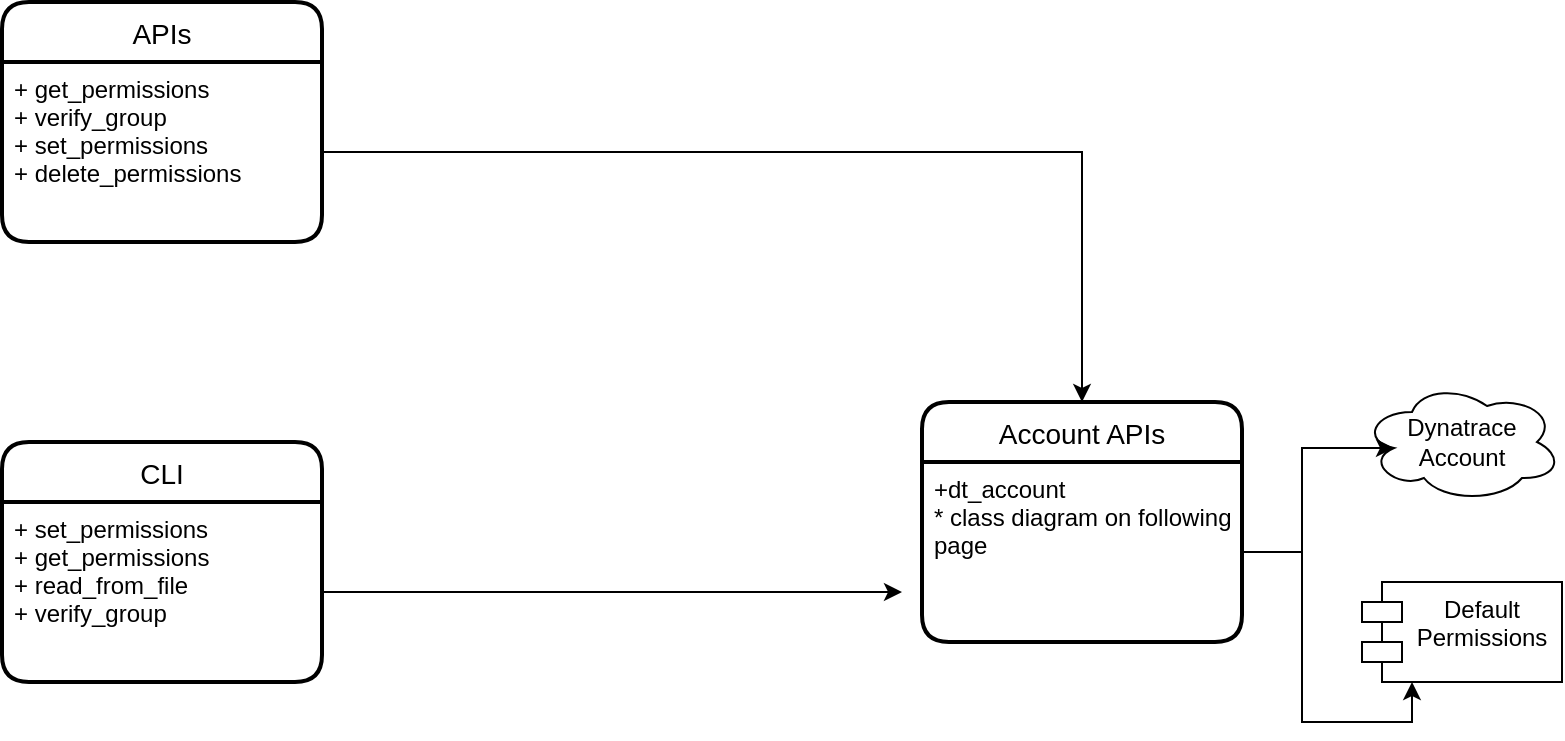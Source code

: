 <mxfile version="14.6.13" type="device" pages="3"><diagram id="btlbe9_zF83lc_cJvsrd" name="Component"><mxGraphModel dx="1024" dy="584" grid="0" gridSize="10" guides="1" tooltips="1" connect="1" arrows="1" fold="1" page="1" pageScale="1" pageWidth="850" pageHeight="1100" math="0" shadow="0"><root><mxCell id="QwHSaX7i_nGnhkr8WocV-0"/><mxCell id="QwHSaX7i_nGnhkr8WocV-1" parent="QwHSaX7i_nGnhkr8WocV-0"/><mxCell id="VSLQQB4DRnkv7CrsZZM9-0" value="Dynatrace Account" style="ellipse;shape=cloud;whiteSpace=wrap;html=1;align=center;" vertex="1" parent="QwHSaX7i_nGnhkr8WocV-1"><mxGeometry x="710" y="320" width="100" height="60" as="geometry"/></mxCell><mxCell id="VSLQQB4DRnkv7CrsZZM9-1" value="APIs" style="swimlane;childLayout=stackLayout;horizontal=1;startSize=30;horizontalStack=0;rounded=1;fontSize=14;fontStyle=0;strokeWidth=2;resizeParent=0;resizeLast=1;shadow=0;dashed=0;align=center;" vertex="1" parent="QwHSaX7i_nGnhkr8WocV-1"><mxGeometry x="30" y="130" width="160" height="120" as="geometry"/></mxCell><mxCell id="VSLQQB4DRnkv7CrsZZM9-2" value="+ get_permissions&#10;+ verify_group&#10;+ set_permissions&#10;+ delete_permissions" style="align=left;strokeColor=none;fillColor=none;spacingLeft=4;fontSize=12;verticalAlign=top;resizable=0;rotatable=0;part=1;" vertex="1" parent="VSLQQB4DRnkv7CrsZZM9-1"><mxGeometry y="30" width="160" height="90" as="geometry"/></mxCell><mxCell id="VSLQQB4DRnkv7CrsZZM9-3" value="CLI" style="swimlane;childLayout=stackLayout;horizontal=1;startSize=30;horizontalStack=0;rounded=1;fontSize=14;fontStyle=0;strokeWidth=2;resizeParent=0;resizeLast=1;shadow=0;dashed=0;align=center;" vertex="1" parent="QwHSaX7i_nGnhkr8WocV-1"><mxGeometry x="30" y="350" width="160" height="120" as="geometry"/></mxCell><mxCell id="VSLQQB4DRnkv7CrsZZM9-4" value="+ set_permissions&#10;+ get_permissions&#10;+ read_from_file&#10;+ verify_group" style="align=left;strokeColor=none;fillColor=none;spacingLeft=4;fontSize=12;verticalAlign=top;resizable=0;rotatable=0;part=1;" vertex="1" parent="VSLQQB4DRnkv7CrsZZM9-3"><mxGeometry y="30" width="160" height="90" as="geometry"/></mxCell><mxCell id="VSLQQB4DRnkv7CrsZZM9-7" value="Account APIs" style="swimlane;childLayout=stackLayout;horizontal=1;startSize=30;horizontalStack=0;rounded=1;fontSize=14;fontStyle=0;strokeWidth=2;resizeParent=0;resizeLast=1;shadow=0;dashed=0;align=center;" vertex="1" parent="QwHSaX7i_nGnhkr8WocV-1"><mxGeometry x="490" y="330" width="160" height="120" as="geometry"/></mxCell><mxCell id="VSLQQB4DRnkv7CrsZZM9-8" value="+dt_account&#10;* class diagram on following &#10;page" style="align=left;strokeColor=none;fillColor=none;spacingLeft=4;fontSize=12;verticalAlign=top;resizable=0;rotatable=0;part=1;" vertex="1" parent="VSLQQB4DRnkv7CrsZZM9-7"><mxGeometry y="30" width="160" height="90" as="geometry"/></mxCell><mxCell id="VSLQQB4DRnkv7CrsZZM9-10" value="Default &#10;Permissions" style="shape=module;align=left;spacingLeft=20;align=center;verticalAlign=top;" vertex="1" parent="QwHSaX7i_nGnhkr8WocV-1"><mxGeometry x="710" y="420" width="100" height="50" as="geometry"/></mxCell><mxCell id="VSLQQB4DRnkv7CrsZZM9-11" style="edgeStyle=orthogonalEdgeStyle;rounded=0;orthogonalLoop=1;jettySize=auto;html=1;entryX=0.16;entryY=0.55;entryDx=0;entryDy=0;entryPerimeter=0;" edge="1" parent="QwHSaX7i_nGnhkr8WocV-1" source="VSLQQB4DRnkv7CrsZZM9-8" target="VSLQQB4DRnkv7CrsZZM9-0"><mxGeometry relative="1" as="geometry"/></mxCell><mxCell id="VSLQQB4DRnkv7CrsZZM9-12" style="edgeStyle=orthogonalEdgeStyle;rounded=0;orthogonalLoop=1;jettySize=auto;html=1;entryX=0.25;entryY=1;entryDx=0;entryDy=0;" edge="1" parent="QwHSaX7i_nGnhkr8WocV-1" source="VSLQQB4DRnkv7CrsZZM9-8" target="VSLQQB4DRnkv7CrsZZM9-10"><mxGeometry relative="1" as="geometry"/></mxCell><mxCell id="VSLQQB4DRnkv7CrsZZM9-13" style="edgeStyle=orthogonalEdgeStyle;rounded=0;orthogonalLoop=1;jettySize=auto;html=1;entryX=0.5;entryY=0;entryDx=0;entryDy=0;" edge="1" parent="QwHSaX7i_nGnhkr8WocV-1" source="VSLQQB4DRnkv7CrsZZM9-2" target="VSLQQB4DRnkv7CrsZZM9-7"><mxGeometry relative="1" as="geometry"/></mxCell><mxCell id="VSLQQB4DRnkv7CrsZZM9-14" style="edgeStyle=orthogonalEdgeStyle;rounded=0;orthogonalLoop=1;jettySize=auto;html=1;" edge="1" parent="QwHSaX7i_nGnhkr8WocV-1" source="VSLQQB4DRnkv7CrsZZM9-4"><mxGeometry relative="1" as="geometry"><mxPoint x="480" y="425" as="targetPoint"/></mxGeometry></mxCell></root></mxGraphModel></diagram><diagram id="zZYSle0p5qdhDVnM5NaS" name="class_diagram"><mxGraphModel dx="1024" dy="584" grid="0" gridSize="10" guides="1" tooltips="1" connect="1" arrows="1" fold="1" page="1" pageScale="1" pageWidth="850" pageHeight="1100" math="0" shadow="0"><root><mxCell id="fjhf8_8L4EAYU2M5YUyV-0"/><mxCell id="fjhf8_8L4EAYU2M5YUyV-1" parent="fjhf8_8L4EAYU2M5YUyV-0"/><mxCell id="eDIU8playRakXXEKuCbY-4" value="dt_account" style="swimlane;fontStyle=1;align=center;verticalAlign=top;childLayout=stackLayout;horizontal=1;startSize=26;horizontalStack=0;resizeParent=1;resizeParentMax=0;resizeLast=0;collapsible=1;marginBottom=0;" parent="fjhf8_8L4EAYU2M5YUyV-1" vertex="1"><mxGeometry x="380" y="60" width="430" height="350" as="geometry"/></mxCell><mxCell id="eDIU8playRakXXEKuCbY-5" value="- headers: dict&#10;- permissions_file: str&#10;- account_number: str&#10;- client_id: str&#10;- client_sec: str&#10;- groups: dict&#10;- defaults: dict&#10;- init(self, acc_num, client_id, client_sec): dt_account&#10;- repr(self): string&#10;- bearer_token(self, scope): string&#10;- load_defaults(self): dict&#10;- set_groups(self): d_ict&#10;- get_group_permission(self, group_id)&#10;- delete_group_permission(self, groupinfo)&#10;- set_group_permission(self, groupinfo)&#10;" style="text;strokeColor=none;fillColor=none;align=left;verticalAlign=middle;spacingLeft=4;spacingRight=4;overflow=hidden;rotatable=0;points=[[0,0.5],[1,0.5]];portConstraint=eastwest;horizontal=1;" parent="eDIU8playRakXXEKuCbY-4" vertex="1"><mxGeometry y="26" width="430" height="224" as="geometry"/></mxCell><mxCell id="eDIU8playRakXXEKuCbY-6" value="" style="line;strokeWidth=1;fillColor=none;align=left;verticalAlign=middle;spacingTop=-1;spacingLeft=3;spacingRight=3;rotatable=0;labelPosition=right;points=[];portConstraint=eastwest;" parent="eDIU8playRakXXEKuCbY-4" vertex="1"><mxGeometry y="250" width="430" height="8" as="geometry"/></mxCell><mxCell id="eDIU8playRakXXEKuCbY-7" value="+ group_exists(team_name): bool&#10;+ get_permissions(self, group_name): arr&#10;+ set_default_permissions(self, group_name): bool&#10;+ clear_permissions(self, group_name, user_type): bool" style="text;strokeColor=none;fillColor=none;align=left;verticalAlign=top;spacingLeft=4;spacingRight=4;overflow=hidden;rotatable=0;points=[[0,0.5],[1,0.5]];portConstraint=eastwest;" parent="eDIU8playRakXXEKuCbY-4" vertex="1"><mxGeometry y="258" width="430" height="92" as="geometry"/></mxCell><mxCell id="w88H9XQbJ8P-kabKxTwo-3" style="edgeStyle=orthogonalEdgeStyle;rounded=0;orthogonalLoop=1;jettySize=auto;html=1;entryX=0;entryY=0.081;entryDx=0;entryDy=0;entryPerimeter=0;" parent="fjhf8_8L4EAYU2M5YUyV-1" source="w88H9XQbJ8P-kabKxTwo-0" target="eDIU8playRakXXEKuCbY-5" edge="1"><mxGeometry relative="1" as="geometry"/></mxCell><mxCell id="w88H9XQbJ8P-kabKxTwo-0" value="«interface»&lt;br&gt;&lt;b&gt;CLI&amp;nbsp;&lt;/b&gt;" style="html=1;" parent="fjhf8_8L4EAYU2M5YUyV-1" vertex="1"><mxGeometry x="60" y="80" width="110" height="50" as="geometry"/></mxCell><mxCell id="w88H9XQbJ8P-kabKxTwo-2" style="edgeStyle=orthogonalEdgeStyle;rounded=0;orthogonalLoop=1;jettySize=auto;html=1;exitX=1;exitY=0.5;exitDx=0;exitDy=0;entryX=0.004;entryY=0.189;entryDx=0;entryDy=0;entryPerimeter=0;" parent="fjhf8_8L4EAYU2M5YUyV-1" source="w88H9XQbJ8P-kabKxTwo-1" target="eDIU8playRakXXEKuCbY-7" edge="1"><mxGeometry relative="1" as="geometry"><mxPoint x="360" y="60" as="targetPoint"/></mxGeometry></mxCell><mxCell id="w88H9XQbJ8P-kabKxTwo-1" value="«interface»&lt;br&gt;&lt;b&gt;API&amp;nbsp;&lt;/b&gt;" style="html=1;" parent="fjhf8_8L4EAYU2M5YUyV-1" vertex="1"><mxGeometry x="60" y="310" width="110" height="50" as="geometry"/></mxCell></root></mxGraphModel></diagram><diagram id="_TamcgcSh-JmAM0M1hKt" name="Flow Chart: Set_Groups"><mxGraphModel dx="1024" dy="584" grid="0" gridSize="10" guides="1" tooltips="1" connect="1" arrows="1" fold="1" page="1" pageScale="1" pageWidth="850" pageHeight="1100" math="0" shadow="0"><root><mxCell id="IKwmiM03i70YJMceH-Vs-0"/><mxCell id="IKwmiM03i70YJMceH-Vs-1" parent="IKwmiM03i70YJMceH-Vs-0"/><mxCell id="IKwmiM03i70YJMceH-Vs-10" style="edgeStyle=orthogonalEdgeStyle;rounded=0;orthogonalLoop=1;jettySize=auto;html=1;entryX=0.5;entryY=0;entryDx=0;entryDy=0;entryPerimeter=0;" edge="1" parent="IKwmiM03i70YJMceH-Vs-1" target="IKwmiM03i70YJMceH-Vs-5"><mxGeometry relative="1" as="geometry"><mxPoint x="310" y="80" as="sourcePoint"/></mxGeometry></mxCell><mxCell id="IKwmiM03i70YJMceH-Vs-2" value="" style="ellipse;html=1;shape=startState;fillColor=#000000;strokeColor=#ff0000;" vertex="1" parent="IKwmiM03i70YJMceH-Vs-1"><mxGeometry x="294" y="50" width="30" height="30" as="geometry"/></mxCell><mxCell id="IKwmiM03i70YJMceH-Vs-7" value="Null" style="edgeStyle=orthogonalEdgeStyle;rounded=0;orthogonalLoop=1;jettySize=auto;html=1;" edge="1" parent="IKwmiM03i70YJMceH-Vs-1" source="IKwmiM03i70YJMceH-Vs-5" target="IKwmiM03i70YJMceH-Vs-6"><mxGeometry relative="1" as="geometry"/></mxCell><mxCell id="eS5lTxGO1eG9e-4SQssG-3" style="edgeStyle=orthogonalEdgeStyle;rounded=0;orthogonalLoop=1;jettySize=auto;html=1;entryX=0.5;entryY=1;entryDx=0;entryDy=0;" edge="1" parent="IKwmiM03i70YJMceH-Vs-1" source="IKwmiM03i70YJMceH-Vs-5" target="IKwmiM03i70YJMceH-Vs-21"><mxGeometry relative="1" as="geometry"><mxPoint x="340" y="510" as="targetPoint"/><Array as="points"><mxPoint x="550" y="150"/><mxPoint x="550" y="580"/><mxPoint x="310" y="580"/></Array></mxGeometry></mxCell><mxCell id="IKwmiM03i70YJMceH-Vs-5" value="check local groups" style="strokeWidth=2;html=1;shape=mxgraph.flowchart.decision;whiteSpace=wrap;" vertex="1" parent="IKwmiM03i70YJMceH-Vs-1"><mxGeometry x="260" y="100" width="100" height="100" as="geometry"/></mxCell><mxCell id="IKwmiM03i70YJMceH-Vs-12" value="Query Groups" style="edgeStyle=orthogonalEdgeStyle;rounded=0;orthogonalLoop=1;jettySize=auto;html=1;entryX=0.952;entryY=0.577;entryDx=0;entryDy=0;entryPerimeter=0;" edge="1" parent="IKwmiM03i70YJMceH-Vs-1" source="IKwmiM03i70YJMceH-Vs-6" target="IKwmiM03i70YJMceH-Vs-11"><mxGeometry relative="1" as="geometry"><mxPoint x="310" y="370" as="targetPoint"/></mxGeometry></mxCell><mxCell id="IKwmiM03i70YJMceH-Vs-14" style="edgeStyle=orthogonalEdgeStyle;rounded=0;orthogonalLoop=1;jettySize=auto;html=1;" edge="1" parent="IKwmiM03i70YJMceH-Vs-1" source="IKwmiM03i70YJMceH-Vs-6" target="IKwmiM03i70YJMceH-Vs-13"><mxGeometry relative="1" as="geometry"/></mxCell><mxCell id="IKwmiM03i70YJMceH-Vs-6" value="Set Groups" style="rounded=1;whiteSpace=wrap;html=1;absoluteArcSize=1;arcSize=14;strokeWidth=2;" vertex="1" parent="IKwmiM03i70YJMceH-Vs-1"><mxGeometry x="275" y="260" width="70" height="60" as="geometry"/></mxCell><mxCell id="eS5lTxGO1eG9e-4SQssG-0" value="API Result" style="edgeStyle=orthogonalEdgeStyle;rounded=0;orthogonalLoop=1;jettySize=auto;html=1;entryX=0.25;entryY=1;entryDx=0;entryDy=0;" edge="1" parent="IKwmiM03i70YJMceH-Vs-1" source="IKwmiM03i70YJMceH-Vs-11" target="IKwmiM03i70YJMceH-Vs-6"><mxGeometry relative="1" as="geometry"><Array as="points"><mxPoint x="120" y="340"/><mxPoint x="293" y="340"/></Array></mxGeometry></mxCell><mxCell id="IKwmiM03i70YJMceH-Vs-11" value="Dynatrace" style="ellipse;shape=cloud;whiteSpace=wrap;html=1;align=center;" vertex="1" parent="IKwmiM03i70YJMceH-Vs-1"><mxGeometry x="70" y="255" width="100" height="60" as="geometry"/></mxCell><mxCell id="IKwmiM03i70YJMceH-Vs-17" value="2XX" style="edgeStyle=orthogonalEdgeStyle;rounded=0;orthogonalLoop=1;jettySize=auto;html=1;entryX=0;entryY=0.5;entryDx=0;entryDy=0;" edge="1" parent="IKwmiM03i70YJMceH-Vs-1" source="IKwmiM03i70YJMceH-Vs-13" target="IKwmiM03i70YJMceH-Vs-16"><mxGeometry relative="1" as="geometry"/></mxCell><mxCell id="eS5lTxGO1eG9e-4SQssG-1" value="!= 2XX" style="edgeStyle=orthogonalEdgeStyle;rounded=0;orthogonalLoop=1;jettySize=auto;html=1;entryX=0.5;entryY=0;entryDx=0;entryDy=0;" edge="1" parent="IKwmiM03i70YJMceH-Vs-1" source="IKwmiM03i70YJMceH-Vs-13" target="IKwmiM03i70YJMceH-Vs-21"><mxGeometry relative="1" as="geometry"/></mxCell><mxCell id="IKwmiM03i70YJMceH-Vs-13" value="API Result" style="shape=rhombus;perimeter=rhombusPerimeter;whiteSpace=wrap;html=1;align=center;" vertex="1" parent="IKwmiM03i70YJMceH-Vs-1"><mxGeometry x="270" y="380" width="80" height="80" as="geometry"/></mxCell><mxCell id="eS5lTxGO1eG9e-4SQssG-2" style="edgeStyle=orthogonalEdgeStyle;rounded=0;orthogonalLoop=1;jettySize=auto;html=1;entryX=1;entryY=0.5;entryDx=0;entryDy=0;" edge="1" parent="IKwmiM03i70YJMceH-Vs-1" source="IKwmiM03i70YJMceH-Vs-16" target="IKwmiM03i70YJMceH-Vs-21"><mxGeometry relative="1" as="geometry"><Array as="points"><mxPoint x="460" y="535"/></Array></mxGeometry></mxCell><mxCell id="IKwmiM03i70YJMceH-Vs-16" value="Set Group Dictionary" style="rounded=1;whiteSpace=wrap;html=1;absoluteArcSize=1;arcSize=14;strokeWidth=2;" vertex="1" parent="IKwmiM03i70YJMceH-Vs-1"><mxGeometry x="425" y="385" width="70" height="70" as="geometry"/></mxCell><mxCell id="IKwmiM03i70YJMceH-Vs-21" value="" style="ellipse;html=1;shape=endState;fillColor=#000000;strokeColor=#ff0000;" vertex="1" parent="IKwmiM03i70YJMceH-Vs-1"><mxGeometry x="295" y="520" width="30" height="30" as="geometry"/></mxCell></root></mxGraphModel></diagram></mxfile>